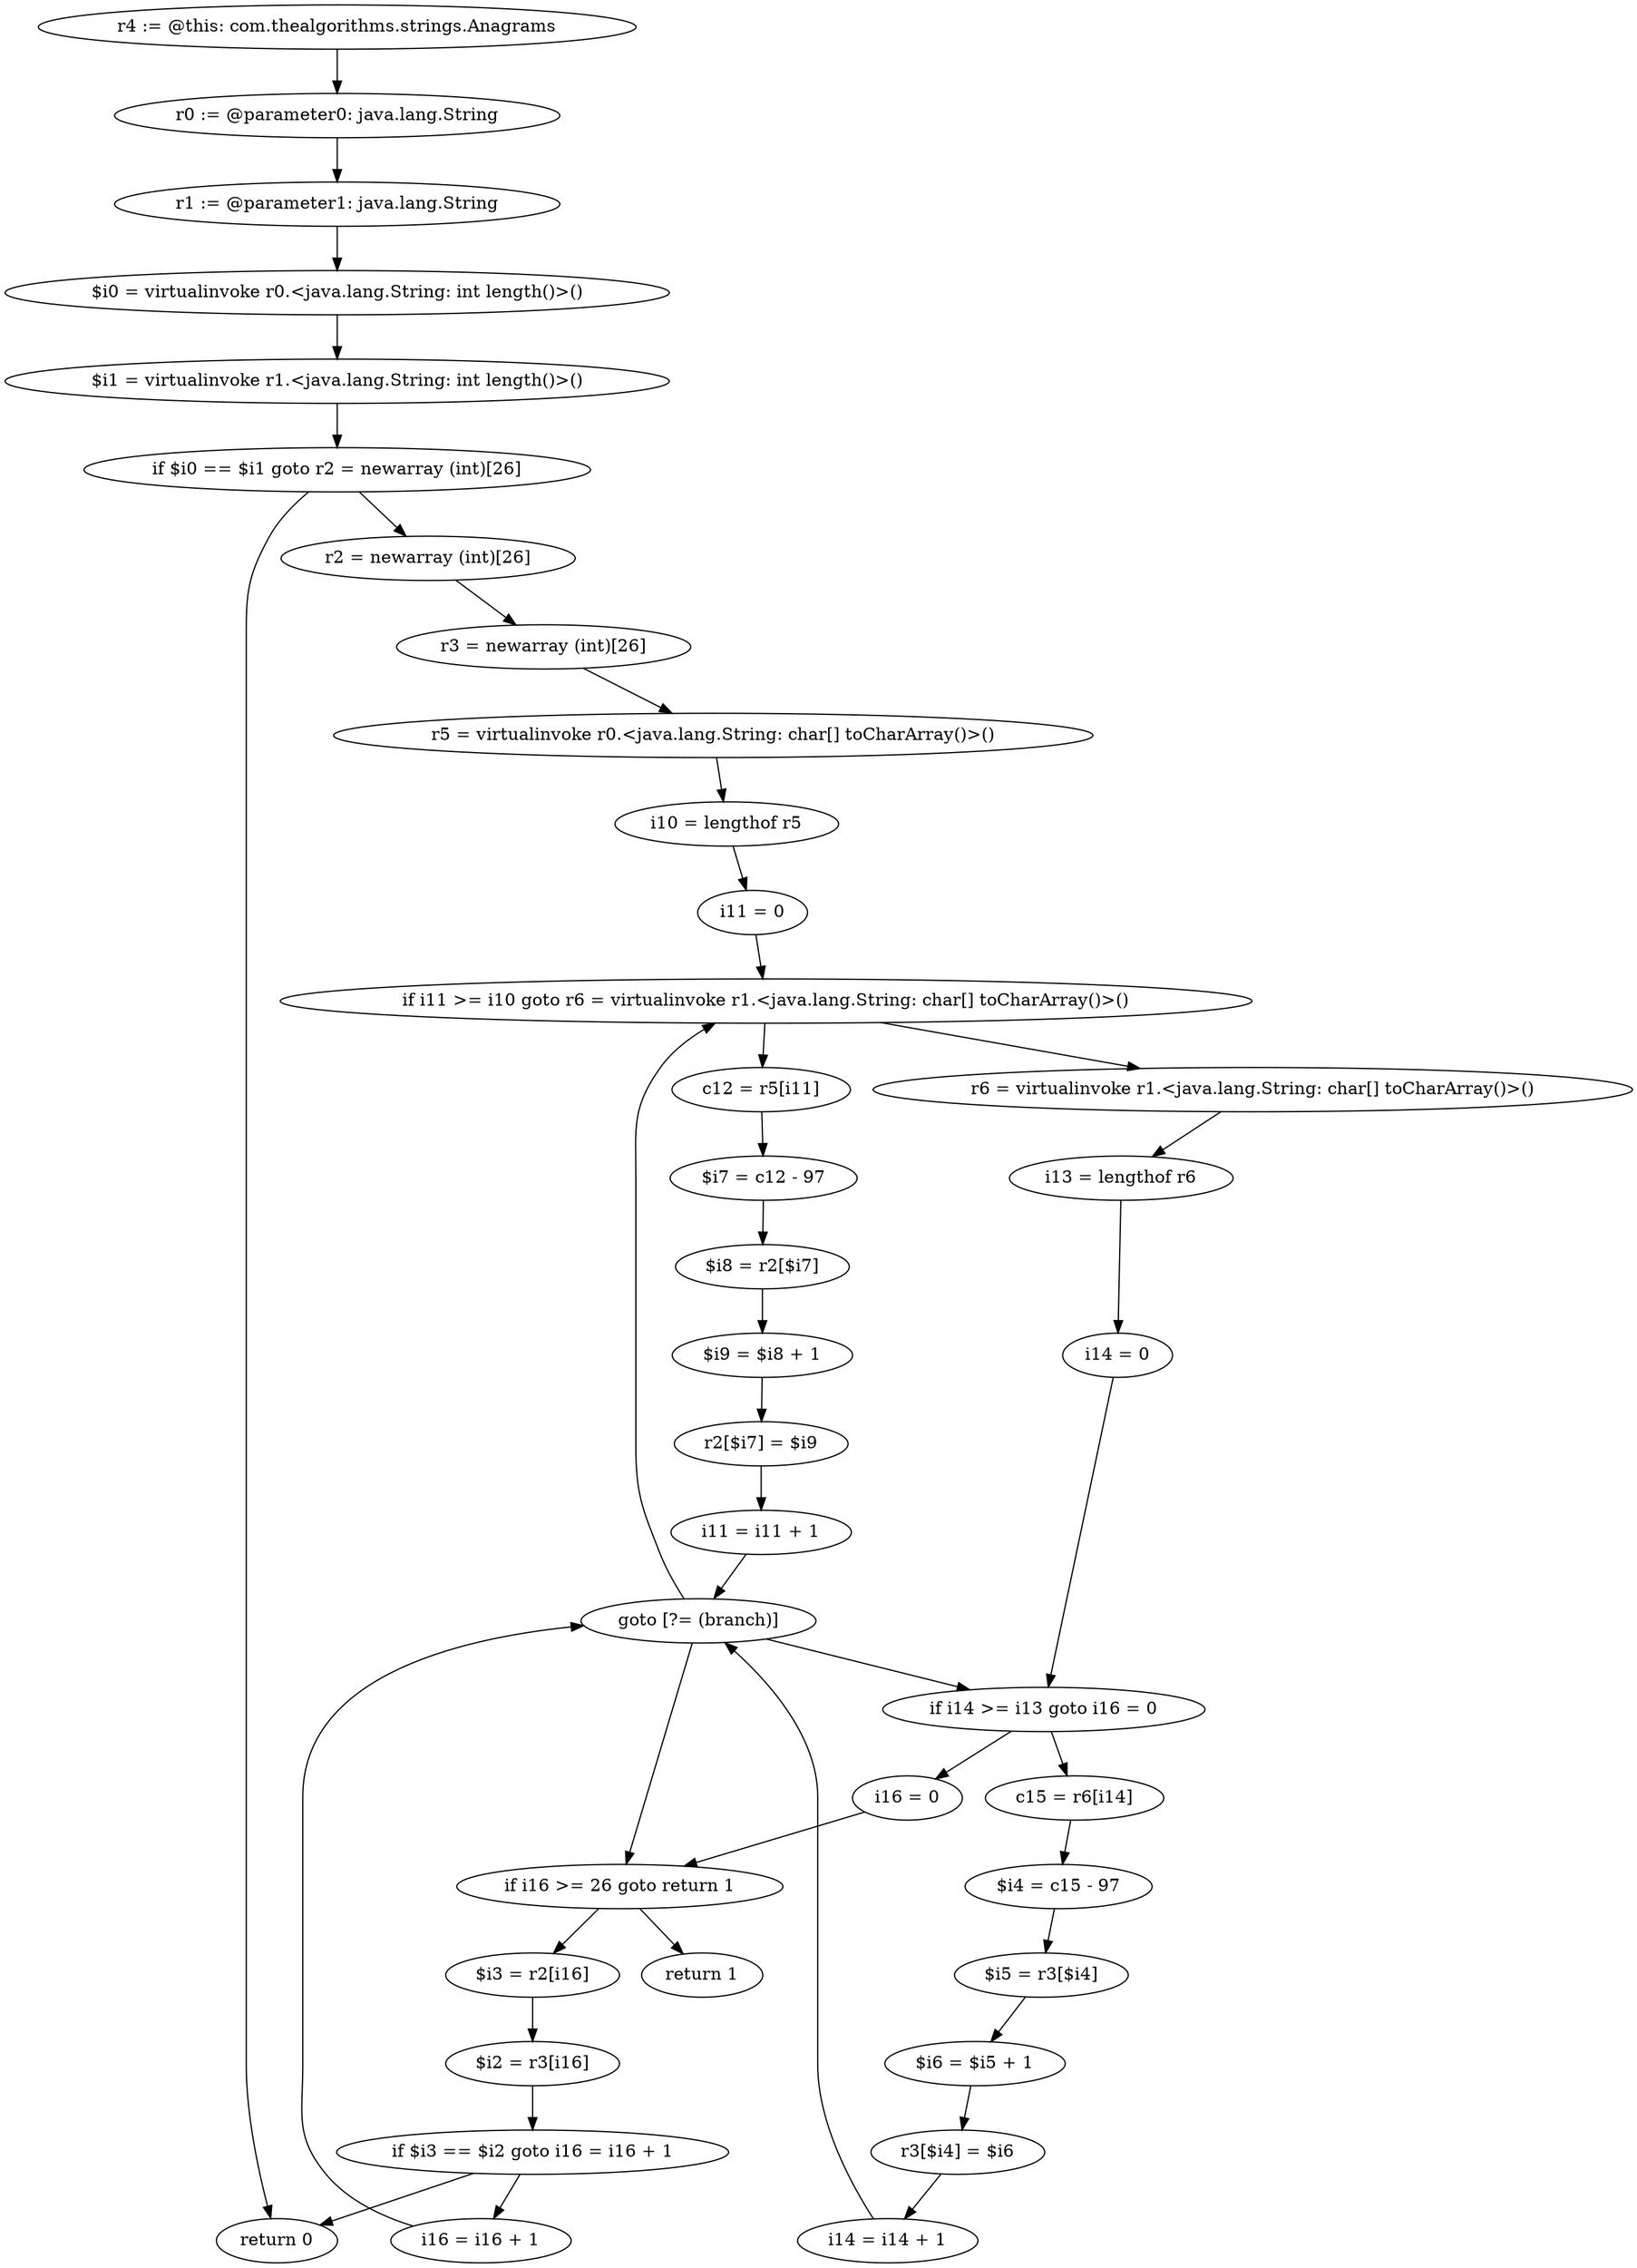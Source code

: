 digraph "unitGraph" {
    "r4 := @this: com.thealgorithms.strings.Anagrams"
    "r0 := @parameter0: java.lang.String"
    "r1 := @parameter1: java.lang.String"
    "$i0 = virtualinvoke r0.<java.lang.String: int length()>()"
    "$i1 = virtualinvoke r1.<java.lang.String: int length()>()"
    "if $i0 == $i1 goto r2 = newarray (int)[26]"
    "return 0"
    "r2 = newarray (int)[26]"
    "r3 = newarray (int)[26]"
    "r5 = virtualinvoke r0.<java.lang.String: char[] toCharArray()>()"
    "i10 = lengthof r5"
    "i11 = 0"
    "if i11 >= i10 goto r6 = virtualinvoke r1.<java.lang.String: char[] toCharArray()>()"
    "c12 = r5[i11]"
    "$i7 = c12 - 97"
    "$i8 = r2[$i7]"
    "$i9 = $i8 + 1"
    "r2[$i7] = $i9"
    "i11 = i11 + 1"
    "goto [?= (branch)]"
    "r6 = virtualinvoke r1.<java.lang.String: char[] toCharArray()>()"
    "i13 = lengthof r6"
    "i14 = 0"
    "if i14 >= i13 goto i16 = 0"
    "c15 = r6[i14]"
    "$i4 = c15 - 97"
    "$i5 = r3[$i4]"
    "$i6 = $i5 + 1"
    "r3[$i4] = $i6"
    "i14 = i14 + 1"
    "i16 = 0"
    "if i16 >= 26 goto return 1"
    "$i3 = r2[i16]"
    "$i2 = r3[i16]"
    "if $i3 == $i2 goto i16 = i16 + 1"
    "i16 = i16 + 1"
    "return 1"
    "r4 := @this: com.thealgorithms.strings.Anagrams"->"r0 := @parameter0: java.lang.String";
    "r0 := @parameter0: java.lang.String"->"r1 := @parameter1: java.lang.String";
    "r1 := @parameter1: java.lang.String"->"$i0 = virtualinvoke r0.<java.lang.String: int length()>()";
    "$i0 = virtualinvoke r0.<java.lang.String: int length()>()"->"$i1 = virtualinvoke r1.<java.lang.String: int length()>()";
    "$i1 = virtualinvoke r1.<java.lang.String: int length()>()"->"if $i0 == $i1 goto r2 = newarray (int)[26]";
    "if $i0 == $i1 goto r2 = newarray (int)[26]"->"return 0";
    "if $i0 == $i1 goto r2 = newarray (int)[26]"->"r2 = newarray (int)[26]";
    "r2 = newarray (int)[26]"->"r3 = newarray (int)[26]";
    "r3 = newarray (int)[26]"->"r5 = virtualinvoke r0.<java.lang.String: char[] toCharArray()>()";
    "r5 = virtualinvoke r0.<java.lang.String: char[] toCharArray()>()"->"i10 = lengthof r5";
    "i10 = lengthof r5"->"i11 = 0";
    "i11 = 0"->"if i11 >= i10 goto r6 = virtualinvoke r1.<java.lang.String: char[] toCharArray()>()";
    "if i11 >= i10 goto r6 = virtualinvoke r1.<java.lang.String: char[] toCharArray()>()"->"c12 = r5[i11]";
    "if i11 >= i10 goto r6 = virtualinvoke r1.<java.lang.String: char[] toCharArray()>()"->"r6 = virtualinvoke r1.<java.lang.String: char[] toCharArray()>()";
    "c12 = r5[i11]"->"$i7 = c12 - 97";
    "$i7 = c12 - 97"->"$i8 = r2[$i7]";
    "$i8 = r2[$i7]"->"$i9 = $i8 + 1";
    "$i9 = $i8 + 1"->"r2[$i7] = $i9";
    "r2[$i7] = $i9"->"i11 = i11 + 1";
    "i11 = i11 + 1"->"goto [?= (branch)]";
    "goto [?= (branch)]"->"if i11 >= i10 goto r6 = virtualinvoke r1.<java.lang.String: char[] toCharArray()>()";
    "r6 = virtualinvoke r1.<java.lang.String: char[] toCharArray()>()"->"i13 = lengthof r6";
    "i13 = lengthof r6"->"i14 = 0";
    "i14 = 0"->"if i14 >= i13 goto i16 = 0";
    "if i14 >= i13 goto i16 = 0"->"c15 = r6[i14]";
    "if i14 >= i13 goto i16 = 0"->"i16 = 0";
    "c15 = r6[i14]"->"$i4 = c15 - 97";
    "$i4 = c15 - 97"->"$i5 = r3[$i4]";
    "$i5 = r3[$i4]"->"$i6 = $i5 + 1";
    "$i6 = $i5 + 1"->"r3[$i4] = $i6";
    "r3[$i4] = $i6"->"i14 = i14 + 1";
    "i14 = i14 + 1"->"goto [?= (branch)]";
    "goto [?= (branch)]"->"if i14 >= i13 goto i16 = 0";
    "i16 = 0"->"if i16 >= 26 goto return 1";
    "if i16 >= 26 goto return 1"->"$i3 = r2[i16]";
    "if i16 >= 26 goto return 1"->"return 1";
    "$i3 = r2[i16]"->"$i2 = r3[i16]";
    "$i2 = r3[i16]"->"if $i3 == $i2 goto i16 = i16 + 1";
    "if $i3 == $i2 goto i16 = i16 + 1"->"return 0";
    "if $i3 == $i2 goto i16 = i16 + 1"->"i16 = i16 + 1";
    "i16 = i16 + 1"->"goto [?= (branch)]";
    "goto [?= (branch)]"->"if i16 >= 26 goto return 1";
}
